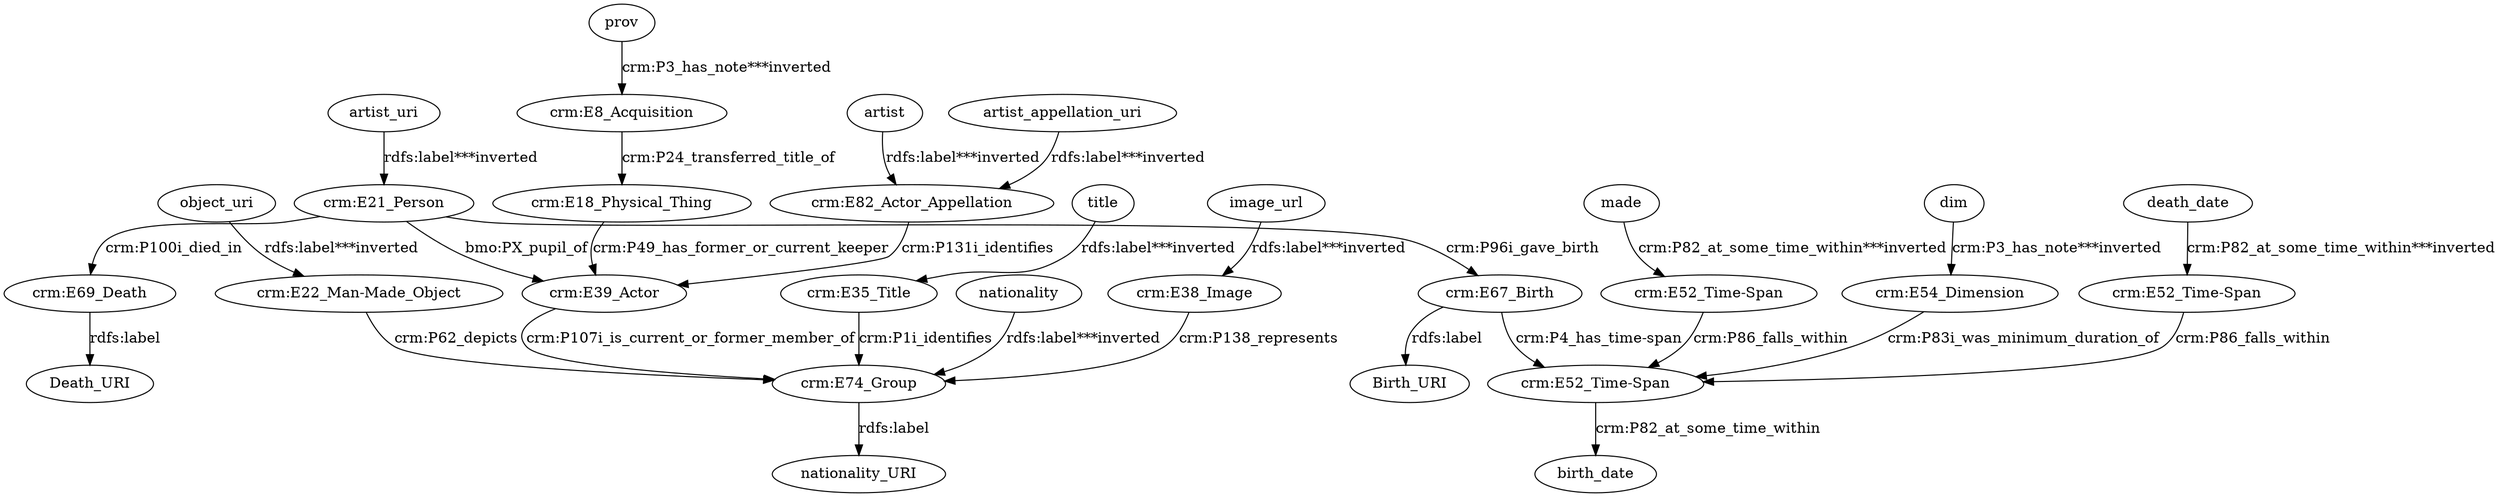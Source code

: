 digraph {
  artist [type=attribute_name,label=artist]
  "crm:E82_Actor_Appellation1" [type=class_uri,label="crm:E82_Actor_Appellation"]
  artist_appellation_uri [type=attribute_name,label=artist_appellation_uri]
  artist_uri [type=attribute_name,label=artist_uri]
  "crm:E21_Person1" [type=class_uri,label="crm:E21_Person"]
  "crm:E18_Physical_Thing" [type=class_uri,label="crm:E18_Physical_Thing"]
  "crm:E39_Actor" [type=class_uri,label="crm:E39_Actor"]
  "crm:E67_Birth1" [type=class_uri,label="crm:E67_Birth"]
  "crm:E69_Death1" [type=class_uri,label="crm:E69_Death"]
  "crm:E22_Man-Made_Object1" [type=class_uri,label="crm:E22_Man-Made_Object"]
  "crm:E74_Group1" [type=class_uri,label="crm:E74_Group"]
  "crm:E35_Title1" [type=class_uri,label="crm:E35_Title"]
  "crm:E38_Image1" [type=class_uri,label="crm:E38_Image"]
  "crm:E52_Time-Span1" [type=class_uri,label="crm:E52_Time-Span"]
  birth_date [type=attribute_name,label=birth_date]
  "crm:E52_Time-Span2" [type=class_uri,label="crm:E52_Time-Span"]
  "crm:E52_Time-Span3" [type=class_uri,label="crm:E52_Time-Span"]
  "crm:E54_Dimension1" [type=class_uri,label="crm:E54_Dimension"]
  Birth_URI [type=attribute_name,label=Birth_URI]
  Death_URI [type=attribute_name,label=Death_URI]
  nationality_URI [type=attribute_name,label=nationality_URI]
  "crm:E8_Acquisition1" [type=class_uri,label="crm:E8_Acquisition"]
  death_date [type=attribute_name,label=death_date]
  dim [type=attribute_name,label=dim]
  image_url [type=attribute_name,label=image_url]
  made [type=attribute_name,label=made]
  nationality [type=attribute_name,label=nationality]
  object_uri [type=attribute_name,label=object_uri]
  prov [type=attribute_name,label=prov]
  title [type=attribute_name,label=title]
  artist -> "crm:E82_Actor_Appellation1" [type=st_property_uri,label="rdfs:label***inverted",weight=1]
  artist_appellation_uri -> "crm:E82_Actor_Appellation1" [type=st_property_uri,label="rdfs:label***inverted",weight=1]
  artist_uri -> "crm:E21_Person1" [type=st_property_uri,label="rdfs:label***inverted",weight=1]
  "crm:E18_Physical_Thing" -> "crm:E39_Actor" [label="crm:P49_has_former_or_current_keeper",type=direct_property_uri,weight=1]
  "crm:E21_Person1" -> "crm:E39_Actor" [label="bmo:PX_pupil_of",type=direct_property_uri,weight=1]
  "crm:E21_Person1" -> "crm:E67_Birth1" [label="crm:P96i_gave_birth",type=direct_property_uri,weight=1]
  "crm:E21_Person1" -> "crm:E69_Death1" [label="crm:P100i_died_in",type=direct_property_uri,weight=1]
  "crm:E22_Man-Made_Object1" -> "crm:E74_Group1" [label="crm:P62_depicts",type=inherited,weight=4]
  "crm:E35_Title1" -> "crm:E74_Group1" [label="crm:P1i_identifies",type=inherited,weight=4]
  "crm:E38_Image1" -> "crm:E74_Group1" [label="crm:P138_represents",type=inherited,weight=4]
  "crm:E39_Actor" -> "crm:E74_Group1" [label="crm:P107i_is_current_or_former_member_of",type=direct_property_uri,weight=1]
  "crm:E52_Time-Span1" -> birth_date [label="crm:P82_at_some_time_within",type=st_property_uri]
  "crm:E52_Time-Span2" -> "crm:E52_Time-Span1" [label="crm:P86_falls_within",type=direct_property_uri,weight=1]
  "crm:E52_Time-Span3" -> "crm:E52_Time-Span1" [label="crm:P86_falls_within",type=direct_property_uri,weight=1]
  "crm:E54_Dimension1" -> "crm:E52_Time-Span1" [label="crm:P83i_was_minimum_duration_of",type=direct_property_uri,weight=1]
  "crm:E67_Birth1" -> Birth_URI [label="rdfs:label",type=st_property_uri]
  "crm:E67_Birth1" -> "crm:E52_Time-Span1" [label="crm:P4_has_time-span",type=inherited,weight=4]
  "crm:E69_Death1" -> Death_URI [label="rdfs:label",type=st_property_uri]
  "crm:E74_Group1" -> nationality_URI [label="rdfs:label",type=st_property_uri]
  "crm:E82_Actor_Appellation1" -> "crm:E39_Actor" [label="crm:P131i_identifies",type=direct_property_uri,weight=1]
  "crm:E8_Acquisition1" -> "crm:E18_Physical_Thing" [label="crm:P24_transferred_title_of",type=direct_property_uri,weight=1]
  death_date -> "crm:E52_Time-Span2" [type=st_property_uri,label="crm:P82_at_some_time_within***inverted",weight=1]
  dim -> "crm:E54_Dimension1" [type=st_property_uri,label="crm:P3_has_note***inverted",weight=1]
  image_url -> "crm:E38_Image1" [type=st_property_uri,label="rdfs:label***inverted",weight=1]
  made -> "crm:E52_Time-Span3" [type=st_property_uri,label="crm:P82_at_some_time_within***inverted",weight=1]
  nationality -> "crm:E74_Group1" [type=st_property_uri,label="rdfs:label***inverted",weight=1]
  object_uri -> "crm:E22_Man-Made_Object1" [type=st_property_uri,label="rdfs:label***inverted",weight=1]
  prov -> "crm:E8_Acquisition1" [type=st_property_uri,label="crm:P3_has_note***inverted",weight=1]
  title -> "crm:E35_Title1" [type=st_property_uri,label="rdfs:label***inverted",weight=1]
}
